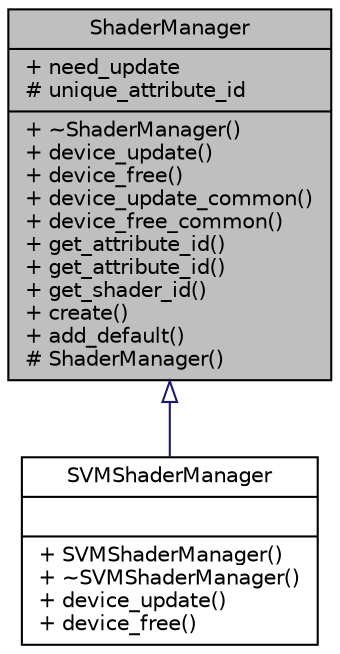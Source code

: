 digraph G
{
  edge [fontname="Helvetica",fontsize="10",labelfontname="Helvetica",labelfontsize="10"];
  node [fontname="Helvetica",fontsize="10",shape=record];
  Node1 [label="{ShaderManager\n|+ need_update\l# unique_attribute_id\l|+ ~ShaderManager()\l+ device_update()\l+ device_free()\l+ device_update_common()\l+ device_free_common()\l+ get_attribute_id()\l+ get_attribute_id()\l+ get_shader_id()\l+ create()\l+ add_default()\l# ShaderManager()\l}",height=0.2,width=0.4,color="black", fillcolor="grey75", style="filled" fontcolor="black"];
  Node1 -> Node2 [dir=back,color="midnightblue",fontsize="10",style="solid",arrowtail="empty",fontname="Helvetica"];
  Node2 [label="{SVMShaderManager\n||+ SVMShaderManager()\l+ ~SVMShaderManager()\l+ device_update()\l+ device_free()\l}",height=0.2,width=0.4,color="black", fillcolor="white", style="filled",URL="$df/ddb/classSVMShaderManager.html"];
}
